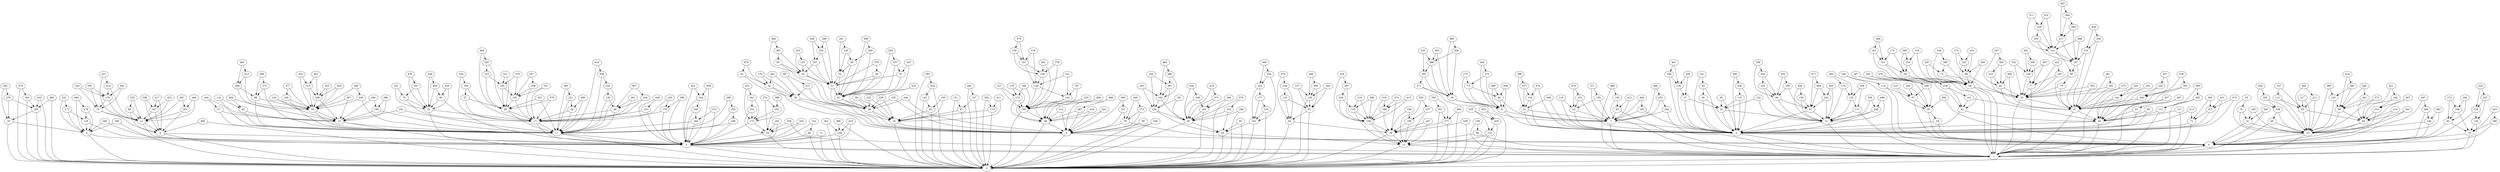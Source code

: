digraph Dorogovtsev_Mendes_nodes_500 {
0;
1;
2;
3;
4;
5;
6;
7;
8;
9;
10;
11;
12;
13;
14;
15;
16;
17;
18;
19;
20;
21;
22;
23;
24;
25;
26;
27;
28;
29;
30;
31;
32;
33;
34;
35;
36;
37;
38;
39;
40;
41;
42;
43;
44;
45;
46;
47;
48;
49;
50;
51;
52;
53;
54;
55;
56;
57;
58;
59;
60;
61;
62;
63;
64;
65;
66;
67;
68;
69;
70;
71;
72;
73;
74;
75;
76;
77;
78;
79;
80;
81;
82;
83;
84;
85;
86;
87;
88;
89;
90;
91;
92;
93;
94;
95;
96;
97;
98;
99;
100;
101;
102;
103;
104;
105;
106;
107;
108;
109;
110;
111;
112;
113;
114;
115;
116;
117;
118;
119;
120;
121;
122;
123;
124;
125;
126;
127;
128;
129;
130;
131;
132;
133;
134;
135;
136;
137;
138;
139;
140;
141;
142;
143;
144;
145;
146;
147;
148;
149;
150;
151;
152;
153;
154;
155;
156;
157;
158;
159;
160;
161;
162;
163;
164;
165;
166;
167;
168;
169;
170;
171;
172;
173;
174;
175;
176;
177;
178;
179;
180;
181;
182;
183;
184;
185;
186;
187;
188;
189;
190;
191;
192;
193;
194;
195;
196;
197;
198;
199;
200;
201;
202;
203;
204;
205;
206;
207;
208;
209;
210;
211;
212;
213;
214;
215;
216;
217;
218;
219;
220;
221;
222;
223;
224;
225;
226;
227;
228;
229;
230;
231;
232;
233;
234;
235;
236;
237;
238;
239;
240;
241;
242;
243;
244;
245;
246;
247;
248;
249;
250;
251;
252;
253;
254;
255;
256;
257;
258;
259;
260;
261;
262;
263;
264;
265;
266;
267;
268;
269;
270;
271;
272;
273;
274;
275;
276;
277;
278;
279;
280;
281;
282;
283;
284;
285;
286;
287;
288;
289;
290;
291;
292;
293;
294;
295;
296;
297;
298;
299;
300;
301;
302;
303;
304;
305;
306;
307;
308;
309;
310;
311;
312;
313;
314;
315;
316;
317;
318;
319;
320;
321;
322;
323;
324;
325;
326;
327;
328;
329;
330;
331;
332;
333;
334;
335;
336;
337;
338;
339;
340;
341;
342;
343;
344;
345;
346;
347;
348;
349;
350;
351;
352;
353;
354;
355;
356;
357;
358;
359;
360;
361;
362;
363;
364;
365;
366;
367;
368;
369;
370;
371;
372;
373;
374;
375;
376;
377;
378;
379;
380;
381;
382;
383;
384;
385;
386;
387;
388;
389;
390;
391;
392;
393;
394;
395;
396;
397;
398;
399;
400;
401;
402;
403;
404;
405;
406;
407;
408;
409;
410;
411;
412;
413;
414;
415;
416;
417;
418;
419;
420;
421;
422;
423;
424;
425;
426;
427;
428;
429;
430;
431;
432;
433;
434;
435;
436;
437;
438;
439;
440;
441;
442;
443;
444;
445;
446;
447;
448;
449;
450;
451;
452;
453;
454;
455;
456;
457;
458;
459;
460;
461;
462;
463;
464;
465;
466;
467;
468;
469;
470;
471;
472;
473;
474;
475;
476;
477;
478;
479;
480;
481;
482;
483;
484;
485;
486;
487;
488;
489;
490;
491;
492;
493;
494;
495;
496;
497;
498;
499;
0 -> 1;
1 -> 2;
2 -> 0;
3 -> 1;
3 -> 2;
4 -> 2;
4 -> 0;
5 -> 0;
5 -> 1;
6 -> 3;
6 -> 2;
7 -> 5;
7 -> 1;
8 -> 3;
8 -> 2;
9 -> 7;
9 -> 5;
10 -> 0;
10 -> 1;
11 -> 3;
11 -> 2;
12 -> 5;
12 -> 1;
13 -> 1;
13 -> 2;
14 -> 7;
14 -> 5;
15 -> 11;
15 -> 2;
16 -> 4;
16 -> 2;
17 -> 11;
17 -> 3;
18 -> 9;
18 -> 7;
19 -> 5;
19 -> 0;
20 -> 13;
20 -> 2;
21 -> 8;
21 -> 3;
22 -> 17;
22 -> 3;
23 -> 12;
23 -> 5;
24 -> 3;
24 -> 1;
25 -> 6;
25 -> 2;
26 -> 17;
26 -> 11;
27 -> 23;
27 -> 5;
28 -> 16;
28 -> 4;
29 -> 28;
29 -> 4;
30 -> 19;
30 -> 0;
31 -> 10;
31 -> 0;
32 -> 29;
32 -> 4;
33 -> 7;
33 -> 5;
34 -> 17;
34 -> 11;
35 -> 0;
35 -> 1;
36 -> 23;
36 -> 5;
37 -> 15;
37 -> 11;
38 -> 4;
38 -> 2;
39 -> 13;
39 -> 2;
40 -> 5;
40 -> 1;
41 -> 28;
41 -> 16;
42 -> 40;
42 -> 5;
43 -> 32;
43 -> 29;
44 -> 39;
44 -> 2;
45 -> 15;
45 -> 11;
46 -> 9;
46 -> 7;
47 -> 40;
47 -> 1;
48 -> 17;
48 -> 11;
49 -> 10;
49 -> 1;
50 -> 20;
50 -> 2;
51 -> 41;
51 -> 28;
52 -> 51;
52 -> 28;
53 -> 47;
53 -> 1;
54 -> 51;
54 -> 41;
55 -> 15;
55 -> 11;
56 -> 51;
56 -> 41;
57 -> 26;
57 -> 17;
58 -> 53;
58 -> 1;
59 -> 58;
59 -> 1;
60 -> 3;
60 -> 2;
61 -> 44;
61 -> 2;
62 -> 53;
62 -> 47;
63 -> 16;
63 -> 2;
64 -> 52;
64 -> 28;
65 -> 7;
65 -> 1;
66 -> 13;
66 -> 1;
67 -> 12;
67 -> 5;
68 -> 54;
68 -> 41;
69 -> 28;
69 -> 16;
70 -> 22;
70 -> 17;
71 -> 3;
71 -> 2;
72 -> 5;
72 -> 1;
73 -> 46;
73 -> 9;
74 -> 31;
74 -> 10;
75 -> 58;
75 -> 1;
76 -> 21;
76 -> 8;
77 -> 53;
77 -> 1;
78 -> 4;
78 -> 0;
79 -> 53;
79 -> 47;
80 -> 79;
80 -> 47;
81 -> 40;
81 -> 5;
82 -> 74;
82 -> 10;
83 -> 36;
83 -> 5;
84 -> 10;
84 -> 0;
85 -> 21;
85 -> 8;
86 -> 22;
86 -> 3;
87 -> 16;
87 -> 2;
88 -> 58;
88 -> 53;
89 -> 40;
89 -> 5;
90 -> 67;
90 -> 12;
91 -> 51;
91 -> 41;
92 -> 35;
92 -> 0;
93 -> 84;
93 -> 10;
94 -> 23;
94 -> 5;
95 -> 20;
95 -> 2;
96 -> 4;
96 -> 2;
97 -> 30;
97 -> 0;
98 -> 84;
98 -> 10;
99 -> 55;
99 -> 11;
100 -> 38;
100 -> 2;
101 -> 17;
101 -> 3;
102 -> 20;
102 -> 2;
103 -> 7;
103 -> 5;
104 -> 90;
104 -> 12;
105 -> 26;
105 -> 17;
106 -> 77;
106 -> 53;
107 -> 80;
107 -> 47;
108 -> 39;
108 -> 13;
109 -> 49;
109 -> 10;
110 -> 61;
110 -> 44;
111 -> 12;
111 -> 1;
112 -> 40;
112 -> 1;
113 -> 93;
113 -> 10;
114 -> 97;
114 -> 0;
115 -> 23;
115 -> 5;
116 -> 45;
116 -> 11;
117 -> 93;
117 -> 10;
118 -> 6;
118 -> 3;
119 -> 33;
119 -> 5;
120 -> 52;
120 -> 51;
121 -> 40;
121 -> 1;
122 -> 107;
122 -> 80;
123 -> 100;
123 -> 38;
124 -> 23;
124 -> 12;
125 -> 108;
125 -> 13;
126 -> 35;
126 -> 1;
127 -> 123;
127 -> 100;
128 -> 61;
128 -> 2;
129 -> 50;
129 -> 20;
130 -> 67;
130 -> 12;
131 -> 87;
131 -> 2;
132 -> 13;
132 -> 2;
133 -> 32;
133 -> 29;
134 -> 14;
134 -> 5;
135 -> 102;
135 -> 2;
136 -> 48;
136 -> 11;
137 -> 128;
137 -> 61;
138 -> 27;
138 -> 5;
139 -> 105;
139 -> 26;
140 -> 68;
140 -> 54;
141 -> 42;
141 -> 40;
142 -> 100;
142 -> 38;
143 -> 63;
143 -> 2;
144 -> 47;
144 -> 40;
145 -> 98;
145 -> 10;
146 -> 10;
146 -> 0;
147 -> 87;
147 -> 2;
148 -> 142;
148 -> 100;
149 -> 55;
149 -> 15;
150 -> 65;
150 -> 1;
151 -> 59;
151 -> 58;
152 -> 60;
152 -> 3;
153 -> 33;
153 -> 5;
154 -> 59;
154 -> 58;
155 -> 111;
155 -> 12;
156 -> 63;
156 -> 16;
157 -> 134;
157 -> 14;
158 -> 148;
158 -> 100;
159 -> 66;
159 -> 1;
160 -> 55;
160 -> 11;
161 -> 78;
161 -> 4;
162 -> 129;
162 -> 50;
163 -> 151;
163 -> 58;
164 -> 37;
164 -> 15;
165 -> 25;
165 -> 2;
166 -> 6;
166 -> 3;
167 -> 21;
167 -> 8;
168 -> 108;
168 -> 39;
169 -> 114;
169 -> 0;
170 -> 76;
170 -> 21;
171 -> 118;
171 -> 6;
172 -> 24;
172 -> 3;
173 -> 78;
173 -> 4;
174 -> 16;
174 -> 2;
175 -> 151;
175 -> 59;
176 -> 155;
176 -> 12;
177 -> 135;
177 -> 102;
178 -> 123;
178 -> 38;
179 -> 17;
179 -> 3;
180 -> 57;
180 -> 17;
181 -> 129;
181 -> 50;
182 -> 50;
182 -> 2;
183 -> 170;
183 -> 76;
184 -> 11;
184 -> 3;
185 -> 31;
185 -> 10;
186 -> 123;
186 -> 100;
187 -> 158;
187 -> 148;
188 -> 92;
188 -> 35;
189 -> 90;
189 -> 67;
190 -> 15;
190 -> 11;
191 -> 83;
191 -> 5;
192 -> 179;
192 -> 17;
193 -> 24;
193 -> 3;
194 -> 187;
194 -> 158;
195 -> 33;
195 -> 7;
196 -> 39;
196 -> 13;
197 -> 142;
197 -> 38;
198 -> 196;
198 -> 39;
199 -> 11;
199 -> 3;
200 -> 104;
200 -> 90;
201 -> 15;
201 -> 11;
202 -> 67;
202 -> 12;
203 -> 122;
203 -> 107;
204 -> 125;
204 -> 108;
205 -> 109;
205 -> 10;
206 -> 105;
206 -> 17;
207 -> 52;
207 -> 51;
208 -> 167;
208 -> 8;
209 -> 184;
209 -> 3;
210 -> 84;
210 -> 10;
211 -> 93;
211 -> 10;
212 -> 38;
212 -> 4;
213 -> 72;
213 -> 5;
214 -> 84;
214 -> 0;
215 -> 97;
215 -> 30;
216 -> 107;
216 -> 47;
217 -> 122;
217 -> 107;
218 -> 187;
218 -> 148;
219 -> 125;
219 -> 108;
220 -> 100;
220 -> 38;
221 -> 34;
221 -> 11;
222 -> 171;
222 -> 6;
223 -> 62;
223 -> 53;
224 -> 177;
224 -> 102;
225 -> 28;
225 -> 16;
226 -> 110;
226 -> 44;
227 -> 206;
227 -> 105;
228 -> 28;
228 -> 16;
229 -> 203;
229 -> 122;
230 -> 75;
230 -> 58;
231 -> 148;
231 -> 142;
232 -> 88;
232 -> 58;
233 -> 41;
233 -> 28;
234 -> 136;
234 -> 11;
235 -> 28;
235 -> 4;
236 -> 115;
236 -> 5;
237 -> 196;
237 -> 13;
238 -> 3;
238 -> 2;
239 -> 141;
239 -> 42;
240 -> 47;
240 -> 40;
241 -> 70;
241 -> 22;
242 -> 210;
242 -> 84;
243 -> 240;
243 -> 40;
244 -> 209;
244 -> 3;
245 -> 120;
245 -> 52;
246 -> 28;
246 -> 4;
247 -> 39;
247 -> 13;
248 -> 12;
248 -> 5;
249 -> 97;
249 -> 30;
250 -> 207;
250 -> 51;
251 -> 21;
251 -> 8;
252 -> 106;
252 -> 53;
253 -> 85;
253 -> 21;
254 -> 172;
254 -> 24;
255 -> 199;
255 -> 11;
256 -> 200;
256 -> 90;
257 -> 91;
257 -> 41;
258 -> 250;
258 -> 207;
259 -> 4;
259 -> 2;
260 -> 68;
260 -> 41;
261 -> 140;
261 -> 54;
262 -> 172;
262 -> 24;
263 -> 112;
263 -> 1;
264 -> 190;
264 -> 15;
265 -> 223;
265 -> 62;
266 -> 125;
266 -> 108;
267 -> 91;
267 -> 41;
268 -> 154;
268 -> 59;
269 -> 211;
269 -> 93;
270 -> 262;
270 -> 24;
271 -> 18;
271 -> 9;
272 -> 188;
272 -> 92;
273 -> 73;
273 -> 9;
274 -> 73;
274 -> 9;
275 -> 232;
275 -> 88;
276 -> 165;
276 -> 25;
277 -> 39;
277 -> 2;
278 -> 118;
278 -> 6;
279 -> 194;
279 -> 187;
280 -> 255;
280 -> 11;
281 -> 158;
281 -> 100;
282 -> 271;
282 -> 18;
283 -> 257;
283 -> 41;
284 -> 217;
284 -> 107;
285 -> 97;
285 -> 30;
286 -> 190;
286 -> 15;
287 -> 265;
287 -> 62;
288 -> 282;
288 -> 18;
289 -> 146;
289 -> 0;
290 -> 263;
290 -> 112;
291 -> 48;
291 -> 17;
292 -> 276;
292 -> 25;
293 -> 162;
293 -> 129;
294 -> 188;
294 -> 92;
295 -> 170;
295 -> 76;
296 -> 55;
296 -> 15;
297 -> 204;
297 -> 108;
298 -> 50;
298 -> 2;
299 -> 250;
299 -> 51;
300 -> 75;
300 -> 58;
301 -> 240;
301 -> 47;
302 -> 238;
302 -> 2;
303 -> 53;
303 -> 47;
304 -> 284;
304 -> 217;
305 -> 239;
305 -> 42;
306 -> 88;
306 -> 58;
307 -> 162;
307 -> 129;
308 -> 106;
308 -> 77;
309 -> 260;
309 -> 41;
310 -> 168;
310 -> 108;
311 -> 229;
311 -> 122;
312 -> 184;
312 -> 3;
313 -> 29;
313 -> 4;
314 -> 229;
314 -> 122;
315 -> 296;
315 -> 55;
316 -> 154;
316 -> 58;
317 -> 72;
317 -> 5;
318 -> 126;
318 -> 1;
319 -> 139;
319 -> 26;
320 -> 144;
320 -> 40;
321 -> 139;
321 -> 26;
322 -> 50;
322 -> 20;
323 -> 26;
323 -> 11;
324 -> 143;
324 -> 2;
325 -> 288;
325 -> 282;
326 -> 319;
326 -> 26;
327 -> 318;
327 -> 126;
328 -> 155;
328 -> 111;
329 -> 307;
329 -> 129;
330 -> 248;
330 -> 12;
331 -> 105;
331 -> 17;
332 -> 327;
332 -> 318;
333 -> 232;
333 -> 88;
334 -> 48;
334 -> 17;
335 -> 77;
335 -> 53;
336 -> 180;
336 -> 17;
337 -> 113;
337 -> 93;
338 -> 24;
338 -> 1;
339 -> 301;
339 -> 47;
340 -> 31;
340 -> 0;
341 -> 254;
341 -> 172;
342 -> 24;
342 -> 3;
343 -> 84;
343 -> 10;
344 -> 7;
344 -> 1;
345 -> 173;
345 -> 78;
346 -> 138;
346 -> 5;
347 -> 70;
347 -> 22;
348 -> 99;
348 -> 55;
349 -> 182;
349 -> 50;
350 -> 189;
350 -> 90;
351 -> 277;
351 -> 2;
352 -> 296;
352 -> 55;
353 -> 139;
353 -> 105;
354 -> 315;
354 -> 55;
355 -> 237;
355 -> 13;
356 -> 216;
356 -> 47;
357 -> 285;
357 -> 30;
358 -> 234;
358 -> 11;
359 -> 351;
359 -> 277;
360 -> 62;
360 -> 47;
361 -> 53;
361 -> 47;
362 -> 32;
362 -> 29;
363 -> 324;
363 -> 2;
364 -> 165;
364 -> 2;
365 -> 288;
365 -> 18;
366 -> 317;
366 -> 72;
367 -> 55;
367 -> 15;
368 -> 307;
368 -> 162;
369 -> 8;
369 -> 2;
370 -> 26;
370 -> 17;
371 -> 195;
371 -> 7;
372 -> 182;
372 -> 50;
373 -> 53;
373 -> 1;
374 -> 168;
374 -> 39;
375 -> 99;
375 -> 11;
376 -> 56;
376 -> 51;
377 -> 160;
377 -> 55;
378 -> 158;
378 -> 100;
379 -> 322;
379 -> 50;
380 -> 145;
380 -> 10;
381 -> 361;
381 -> 47;
382 -> 64;
382 -> 52;
383 -> 221;
383 -> 11;
384 -> 182;
384 -> 2;
385 -> 236;
385 -> 5;
386 -> 238;
386 -> 2;
387 -> 38;
387 -> 4;
388 -> 35;
388 -> 0;
389 -> 262;
389 -> 172;
390 -> 145;
390 -> 98;
391 -> 251;
391 -> 21;
392 -> 174;
392 -> 2;
393 -> 6;
393 -> 2;
394 -> 30;
394 -> 0;
395 -> 128;
395 -> 61;
396 -> 157;
396 -> 14;
397 -> 313;
397 -> 4;
398 -> 375;
398 -> 99;
399 -> 179;
399 -> 3;
400 -> 86;
400 -> 22;
401 -> 98;
401 -> 84;
402 -> 304;
402 -> 217;
403 -> 315;
403 -> 296;
404 -> 103;
404 -> 7;
405 -> 161;
405 -> 4;
406 -> 45;
406 -> 15;
407 -> 210;
407 -> 84;
408 -> 128;
408 -> 61;
409 -> 288;
409 -> 18;
410 -> 238;
410 -> 3;
411 -> 174;
411 -> 16;
412 -> 65;
412 -> 7;
413 -> 348;
413 -> 55;
414 -> 170;
414 -> 21;
415 -> 168;
415 -> 108;
416 -> 358;
416 -> 11;
417 -> 167;
417 -> 8;
418 -> 372;
418 -> 50;
419 -> 390;
419 -> 98;
420 -> 296;
420 -> 55;
421 -> 242;
421 -> 84;
422 -> 335;
422 -> 53;
423 -> 167;
423 -> 21;
424 -> 38;
424 -> 4;
425 -> 132;
425 -> 2;
426 -> 401;
426 -> 98;
427 -> 414;
427 -> 21;
428 -> 297;
428 -> 108;
429 -> 356;
429 -> 216;
430 -> 205;
430 -> 109;
431 -> 317;
431 -> 5;
432 -> 165;
432 -> 2;
433 -> 388;
433 -> 35;
434 -> 349;
434 -> 50;
435 -> 425;
435 -> 132;
436 -> 300;
436 -> 58;
437 -> 47;
437 -> 1;
438 -> 39;
438 -> 2;
439 -> 86;
439 -> 22;
440 -> 55;
440 -> 11;
441 -> 38;
441 -> 4;
442 -> 244;
442 -> 3;
443 -> 274;
443 -> 9;
444 -> 251;
444 -> 21;
445 -> 101;
445 -> 3;
446 -> 408;
446 -> 128;
447 -> 289;
447 -> 0;
448 -> 122;
448 -> 107;
449 -> 278;
449 -> 6;
450 -> 138;
450 -> 27;
451 -> 341;
451 -> 172;
452 -> 144;
452 -> 40;
453 -> 425;
453 -> 2;
454 -> 224;
454 -> 102;
455 -> 344;
455 -> 7;
456 -> 130;
456 -> 12;
457 -> 243;
457 -> 240;
458 -> 400;
458 -> 22;
459 -> 244;
459 -> 3;
460 -> 176;
460 -> 155;
461 -> 346;
461 -> 138;
462 -> 382;
462 -> 52;
463 -> 368;
463 -> 162;
464 -> 326;
464 -> 26;
465 -> 413;
465 -> 348;
466 -> 455;
466 -> 7;
467 -> 334;
467 -> 48;
468 -> 387;
468 -> 4;
469 -> 202;
469 -> 67;
470 -> 226;
470 -> 44;
471 -> 98;
471 -> 10;
472 -> 134;
472 -> 5;
473 -> 317;
473 -> 5;
474 -> 153;
474 -> 33;
475 -> 364;
475 -> 2;
476 -> 347;
476 -> 22;
477 -> 469;
477 -> 67;
478 -> 239;
478 -> 42;
479 -> 43;
479 -> 32;
480 -> 409;
480 -> 18;
481 -> 170;
481 -> 76;
482 -> 146;
482 -> 10;
483 -> 454;
483 -> 224;
484 -> 163;
484 -> 151;
485 -> 440;
485 -> 55;
486 -> 34;
486 -> 11;
487 -> 81;
487 -> 5;
488 -> 46;
488 -> 9;
489 -> 248;
489 -> 12;
490 -> 150;
490 -> 1;
491 -> 147;
491 -> 2;
492 -> 308;
492 -> 106;
493 -> 202;
493 -> 12;
494 -> 277;
494 -> 2;
495 -> 165;
495 -> 2;
496 -> 14;
496 -> 5;
497 -> 106;
497 -> 77;
498 -> 100;
498 -> 38;
499 -> 46;
499 -> 9;
}